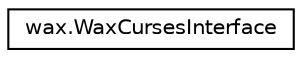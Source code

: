 digraph "Graphical Class Hierarchy"
{
  edge [fontname="Helvetica",fontsize="10",labelfontname="Helvetica",labelfontsize="10"];
  node [fontname="Helvetica",fontsize="10",shape=record];
  rankdir="LR";
  Node1 [label="wax.WaxCursesInterface",height=0.2,width=0.4,color="black", fillcolor="white", style="filled",URL="$classwax_1_1WaxCursesInterface.html"];
}
